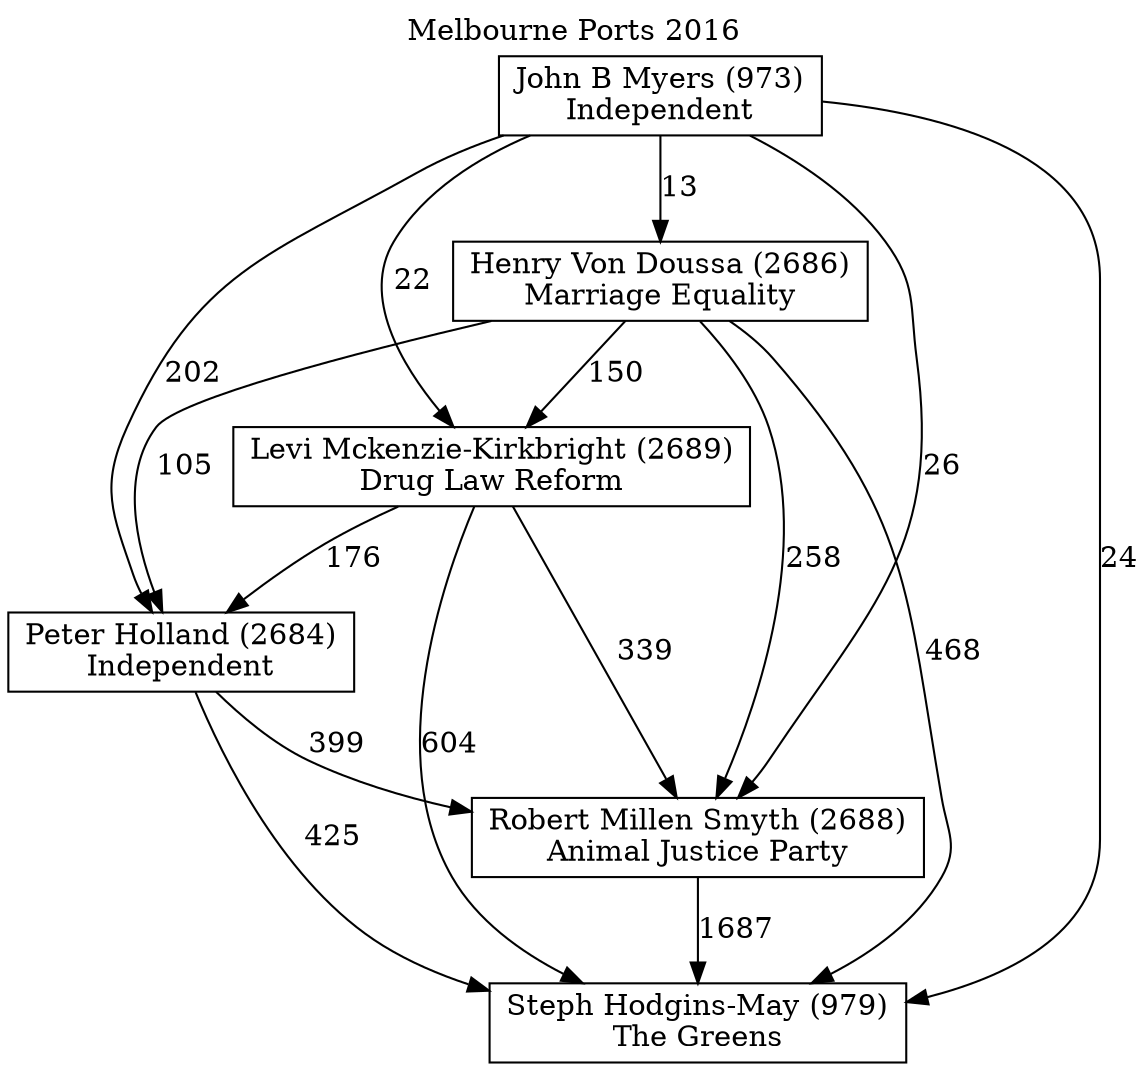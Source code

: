 // House preference flow
digraph "Steph Hodgins-May (979)_Melbourne Ports_2016" {
	graph [label="Melbourne Ports 2016" labelloc=t mclimit=10]
	node [shape=box]
	"Levi Mckenzie-Kirkbright (2689)" [label="Levi Mckenzie-Kirkbright (2689)
Drug Law Reform"]
	"Peter Holland (2684)" [label="Peter Holland (2684)
Independent"]
	"John B Myers (973)" [label="John B Myers (973)
Independent"]
	"Henry Von Doussa (2686)" [label="Henry Von Doussa (2686)
Marriage Equality"]
	"Steph Hodgins-May (979)" [label="Steph Hodgins-May (979)
The Greens"]
	"Robert Millen Smyth (2688)" [label="Robert Millen Smyth (2688)
Animal Justice Party"]
	"John B Myers (973)" -> "Levi Mckenzie-Kirkbright (2689)" [label=22]
	"John B Myers (973)" -> "Robert Millen Smyth (2688)" [label=26]
	"Henry Von Doussa (2686)" -> "Peter Holland (2684)" [label=105]
	"Henry Von Doussa (2686)" -> "Steph Hodgins-May (979)" [label=468]
	"Henry Von Doussa (2686)" -> "Robert Millen Smyth (2688)" [label=258]
	"John B Myers (973)" -> "Peter Holland (2684)" [label=202]
	"John B Myers (973)" -> "Steph Hodgins-May (979)" [label=24]
	"Levi Mckenzie-Kirkbright (2689)" -> "Steph Hodgins-May (979)" [label=604]
	"Peter Holland (2684)" -> "Steph Hodgins-May (979)" [label=425]
	"Henry Von Doussa (2686)" -> "Levi Mckenzie-Kirkbright (2689)" [label=150]
	"Levi Mckenzie-Kirkbright (2689)" -> "Peter Holland (2684)" [label=176]
	"John B Myers (973)" -> "Henry Von Doussa (2686)" [label=13]
	"Peter Holland (2684)" -> "Robert Millen Smyth (2688)" [label=399]
	"Levi Mckenzie-Kirkbright (2689)" -> "Robert Millen Smyth (2688)" [label=339]
	"Robert Millen Smyth (2688)" -> "Steph Hodgins-May (979)" [label=1687]
}
